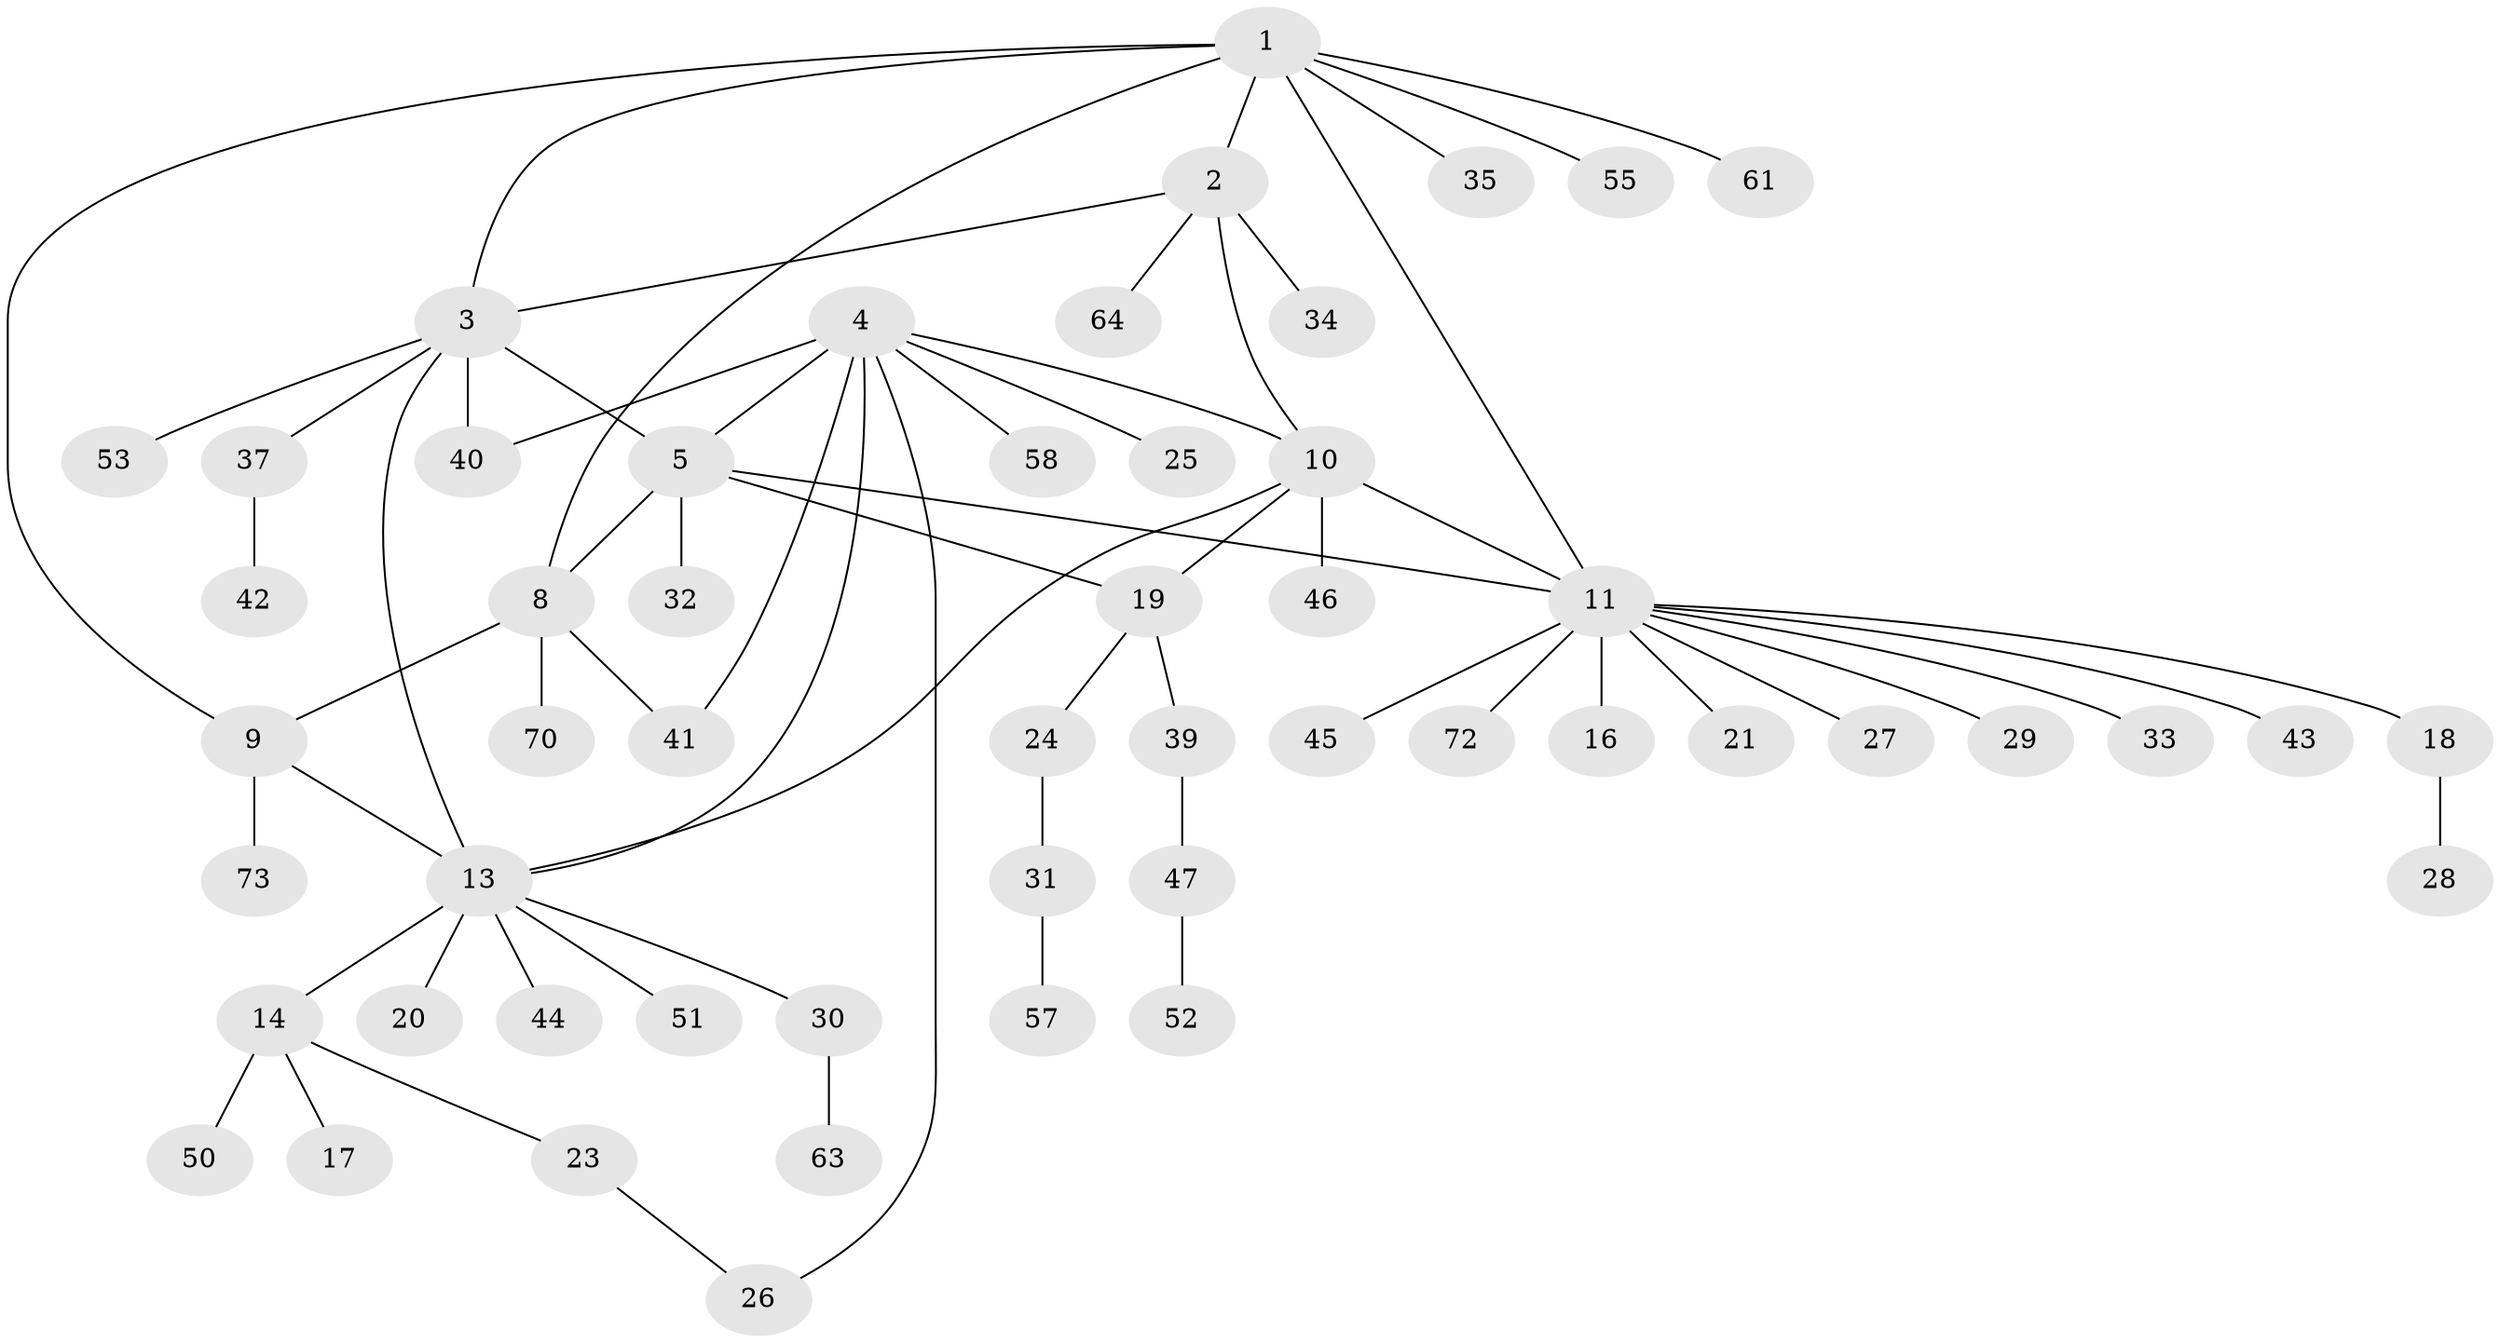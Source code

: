 // Generated by graph-tools (version 1.1) at 2025/24/03/03/25 07:24:16]
// undirected, 53 vertices, 65 edges
graph export_dot {
graph [start="1"]
  node [color=gray90,style=filled];
  1 [super="+7"];
  2 [super="+62"];
  3 [super="+22"];
  4 [super="+6"];
  5 [super="+68"];
  8 [super="+36"];
  9 [super="+60"];
  10 [super="+12"];
  11 [super="+56"];
  13 [super="+15"];
  14 [super="+54"];
  16;
  17;
  18 [super="+59"];
  19 [super="+49"];
  20;
  21;
  23 [super="+65"];
  24 [super="+38"];
  25;
  26;
  27;
  28;
  29;
  30;
  31;
  32;
  33 [super="+71"];
  34;
  35;
  37 [super="+48"];
  39;
  40;
  41;
  42;
  43;
  44;
  45 [super="+69"];
  46;
  47;
  50;
  51;
  52;
  53;
  55;
  57;
  58;
  61 [super="+67"];
  63 [super="+66"];
  64;
  70;
  72;
  73;
  1 -- 2;
  1 -- 3;
  1 -- 55;
  1 -- 61;
  1 -- 35;
  1 -- 8;
  1 -- 9;
  1 -- 11;
  2 -- 3;
  2 -- 10;
  2 -- 34;
  2 -- 64;
  3 -- 5;
  3 -- 13;
  3 -- 37;
  3 -- 40;
  3 -- 53;
  4 -- 5 [weight=2];
  4 -- 13;
  4 -- 26;
  4 -- 58;
  4 -- 40;
  4 -- 25;
  4 -- 10;
  4 -- 41;
  5 -- 8;
  5 -- 19;
  5 -- 32;
  5 -- 11;
  8 -- 9;
  8 -- 41;
  8 -- 70;
  9 -- 13;
  9 -- 73;
  10 -- 11 [weight=2];
  10 -- 46;
  10 -- 13;
  10 -- 19;
  11 -- 16;
  11 -- 18;
  11 -- 21;
  11 -- 27;
  11 -- 29;
  11 -- 33;
  11 -- 43;
  11 -- 45;
  11 -- 72;
  13 -- 14 [weight=2];
  13 -- 30;
  13 -- 51;
  13 -- 20;
  13 -- 44;
  14 -- 17;
  14 -- 23;
  14 -- 50;
  18 -- 28;
  19 -- 24;
  19 -- 39;
  23 -- 26;
  24 -- 31;
  30 -- 63;
  31 -- 57;
  37 -- 42;
  39 -- 47;
  47 -- 52;
}
